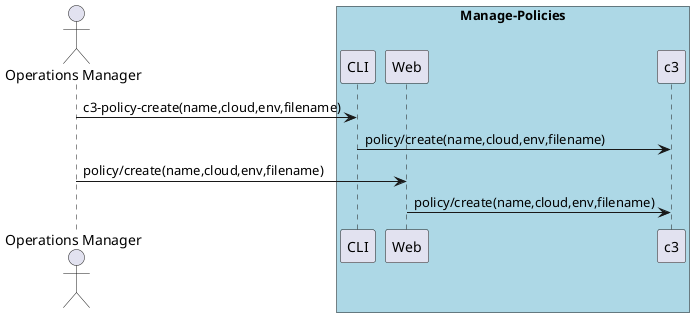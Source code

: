 @startuml
Actor "Operations Manager" as A

box "Manage-Policies" #lightblue
participant CLI as CLI
participant Web as Web
participant "c3" as S
A -> CLI : c3-policy-create(name,cloud,env,filename)
CLI -> S : policy/create(name,cloud,env,filename)
A -> Web : policy/create(name,cloud,env,filename)
Web -> S : policy/create(name,cloud,env,filename)
end box

@enduml

